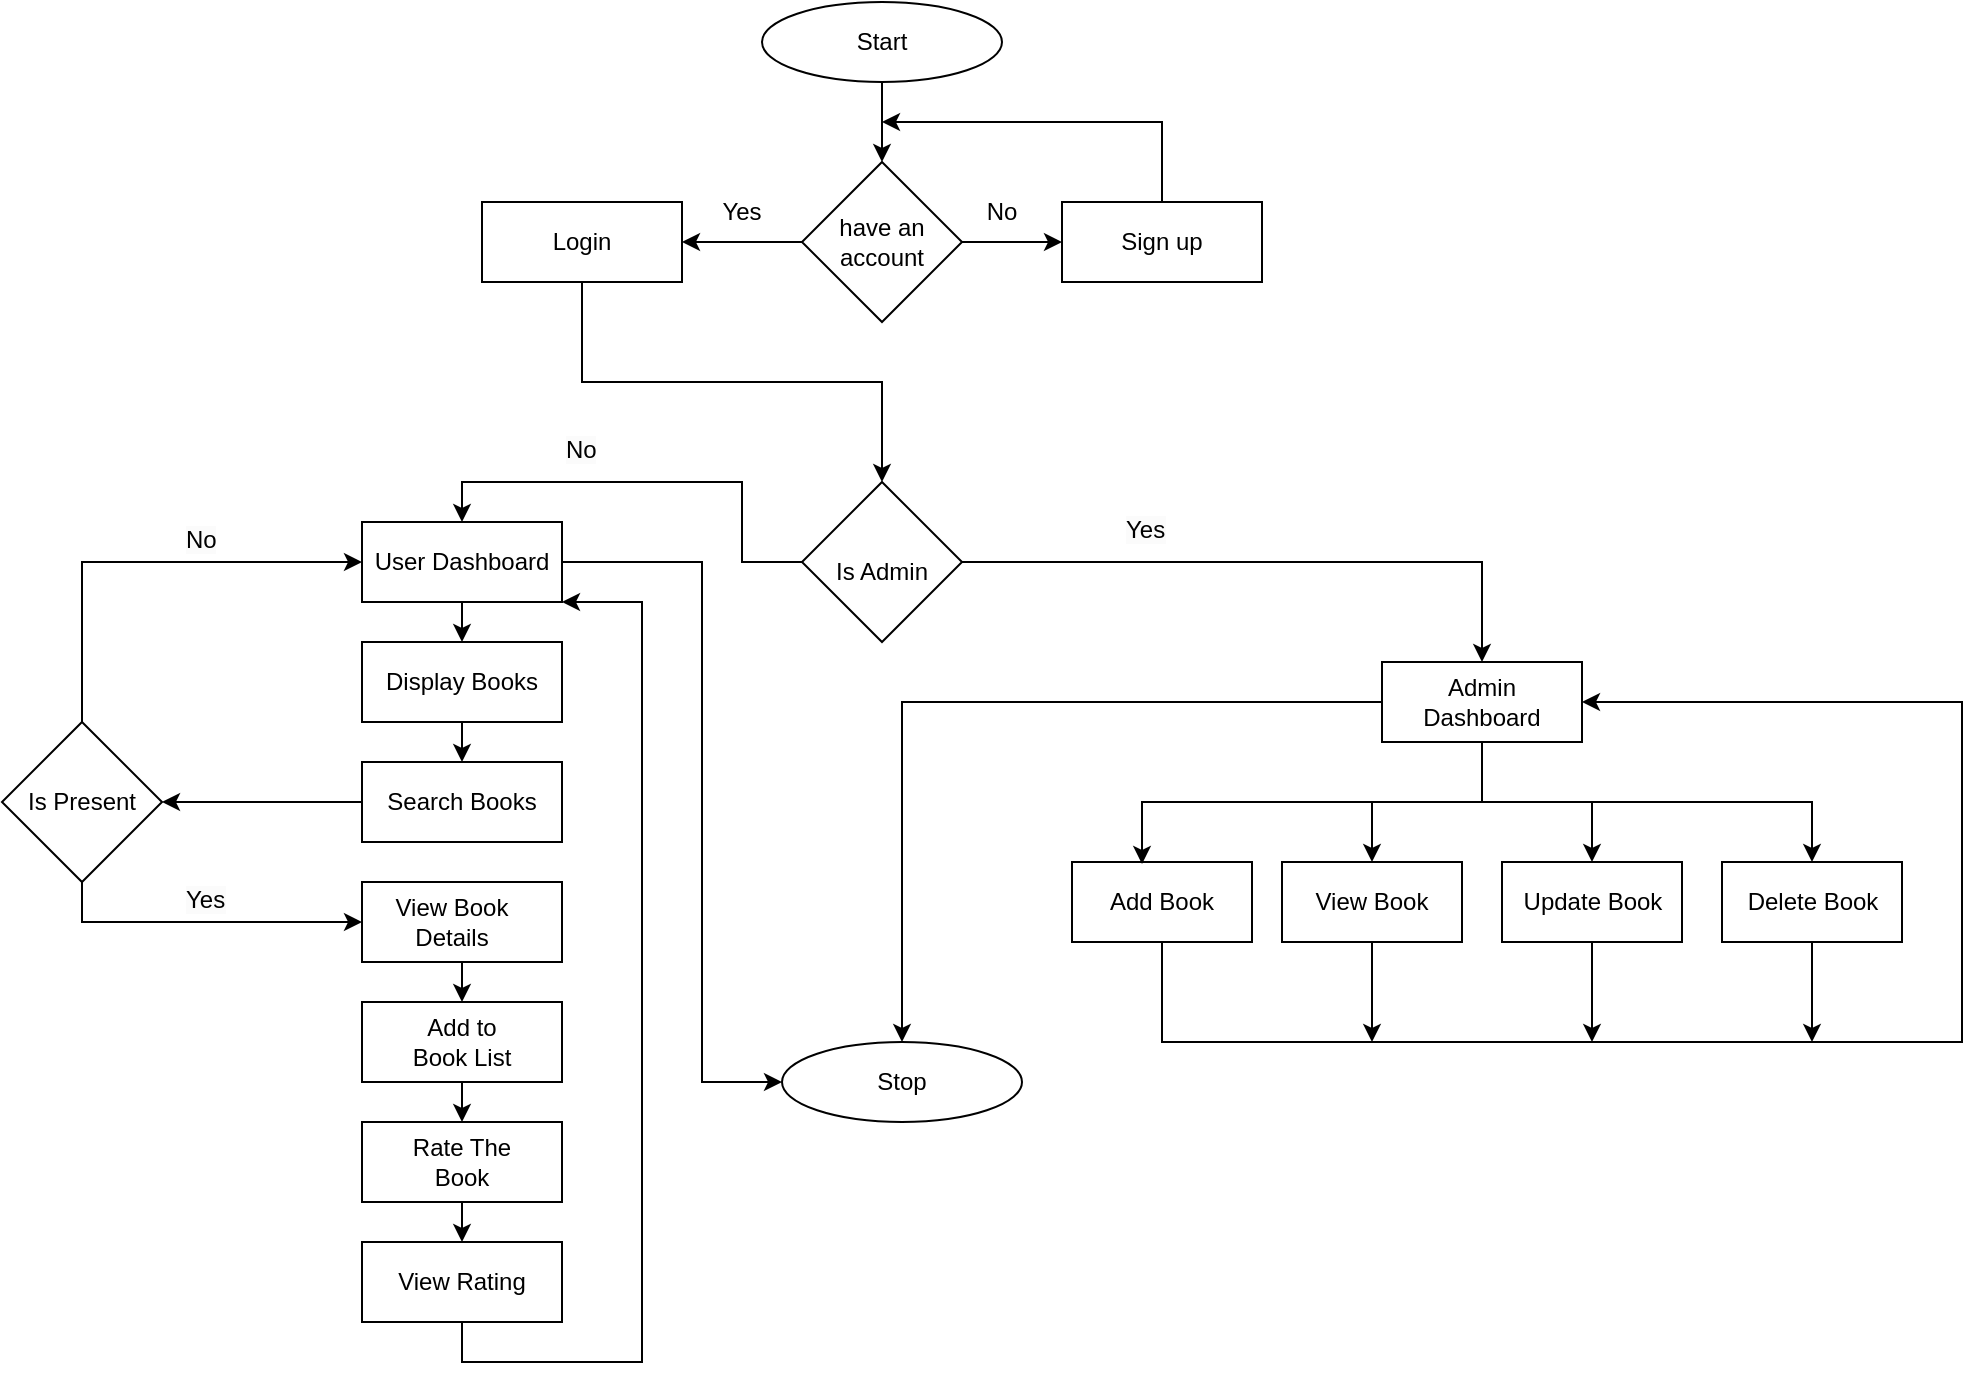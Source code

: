 <mxfile version="21.2.8" type="device">
  <diagram name="Page-1" id="VtnVZbF0wp3mIiXyQhE1">
    <mxGraphModel dx="1630" dy="504" grid="1" gridSize="10" guides="1" tooltips="1" connect="1" arrows="1" fold="1" page="1" pageScale="1" pageWidth="850" pageHeight="1100" math="0" shadow="0">
      <root>
        <mxCell id="0" />
        <mxCell id="1" parent="0" />
        <mxCell id="-2HW6B4zq7lLdNVR5yAn-1" value="" style="ellipse;whiteSpace=wrap;html=1;" vertex="1" parent="1">
          <mxGeometry x="300" y="60" width="120" height="40" as="geometry" />
        </mxCell>
        <mxCell id="-2HW6B4zq7lLdNVR5yAn-2" value="" style="rounded=0;whiteSpace=wrap;html=1;" vertex="1" parent="1">
          <mxGeometry x="160" y="160" width="100" height="40" as="geometry" />
        </mxCell>
        <mxCell id="-2HW6B4zq7lLdNVR5yAn-4" value="" style="rhombus;whiteSpace=wrap;html=1;" vertex="1" parent="1">
          <mxGeometry x="320" y="140" width="80" height="80" as="geometry" />
        </mxCell>
        <mxCell id="-2HW6B4zq7lLdNVR5yAn-5" value="" style="rounded=0;whiteSpace=wrap;html=1;" vertex="1" parent="1">
          <mxGeometry x="450" y="160" width="100" height="40" as="geometry" />
        </mxCell>
        <mxCell id="-2HW6B4zq7lLdNVR5yAn-6" value="" style="rhombus;whiteSpace=wrap;html=1;" vertex="1" parent="1">
          <mxGeometry x="320" y="300" width="80" height="80" as="geometry" />
        </mxCell>
        <mxCell id="-2HW6B4zq7lLdNVR5yAn-7" value="" style="endArrow=classic;html=1;rounded=0;exitX=0.5;exitY=1;exitDx=0;exitDy=0;entryX=0.5;entryY=0;entryDx=0;entryDy=0;" edge="1" parent="1" source="-2HW6B4zq7lLdNVR5yAn-1" target="-2HW6B4zq7lLdNVR5yAn-4">
          <mxGeometry width="50" height="50" relative="1" as="geometry">
            <mxPoint x="390" y="290" as="sourcePoint" />
            <mxPoint x="440" y="240" as="targetPoint" />
          </mxGeometry>
        </mxCell>
        <mxCell id="-2HW6B4zq7lLdNVR5yAn-8" value="" style="endArrow=classic;html=1;rounded=0;exitX=0.5;exitY=0;exitDx=0;exitDy=0;" edge="1" parent="1" source="-2HW6B4zq7lLdNVR5yAn-5">
          <mxGeometry width="50" height="50" relative="1" as="geometry">
            <mxPoint x="390" y="290" as="sourcePoint" />
            <mxPoint x="360" y="120" as="targetPoint" />
            <Array as="points">
              <mxPoint x="500" y="120" />
            </Array>
          </mxGeometry>
        </mxCell>
        <mxCell id="-2HW6B4zq7lLdNVR5yAn-9" value="" style="endArrow=classic;html=1;rounded=0;exitX=0;exitY=0.5;exitDx=0;exitDy=0;" edge="1" parent="1" source="-2HW6B4zq7lLdNVR5yAn-4" target="-2HW6B4zq7lLdNVR5yAn-2">
          <mxGeometry width="50" height="50" relative="1" as="geometry">
            <mxPoint x="390" y="290" as="sourcePoint" />
            <mxPoint x="440" y="240" as="targetPoint" />
          </mxGeometry>
        </mxCell>
        <mxCell id="-2HW6B4zq7lLdNVR5yAn-10" value="" style="endArrow=classic;html=1;rounded=0;entryX=0;entryY=0.5;entryDx=0;entryDy=0;exitX=1;exitY=0.5;exitDx=0;exitDy=0;" edge="1" parent="1" source="-2HW6B4zq7lLdNVR5yAn-4" target="-2HW6B4zq7lLdNVR5yAn-5">
          <mxGeometry width="50" height="50" relative="1" as="geometry">
            <mxPoint x="390" y="290" as="sourcePoint" />
            <mxPoint x="440" y="240" as="targetPoint" />
          </mxGeometry>
        </mxCell>
        <mxCell id="-2HW6B4zq7lLdNVR5yAn-11" value="" style="endArrow=classic;html=1;rounded=0;exitX=0.5;exitY=1;exitDx=0;exitDy=0;entryX=0.5;entryY=0;entryDx=0;entryDy=0;" edge="1" parent="1" source="-2HW6B4zq7lLdNVR5yAn-2" target="-2HW6B4zq7lLdNVR5yAn-6">
          <mxGeometry width="50" height="50" relative="1" as="geometry">
            <mxPoint x="390" y="290" as="sourcePoint" />
            <mxPoint x="440" y="240" as="targetPoint" />
            <Array as="points">
              <mxPoint x="210" y="250" />
              <mxPoint x="360" y="250" />
            </Array>
          </mxGeometry>
        </mxCell>
        <mxCell id="-2HW6B4zq7lLdNVR5yAn-12" value="" style="rounded=0;whiteSpace=wrap;html=1;" vertex="1" parent="1">
          <mxGeometry x="100" y="320" width="100" height="40" as="geometry" />
        </mxCell>
        <mxCell id="-2HW6B4zq7lLdNVR5yAn-13" value="" style="rounded=0;whiteSpace=wrap;html=1;" vertex="1" parent="1">
          <mxGeometry x="100" y="380" width="100" height="40" as="geometry" />
        </mxCell>
        <mxCell id="-2HW6B4zq7lLdNVR5yAn-14" value="" style="rounded=0;whiteSpace=wrap;html=1;" vertex="1" parent="1">
          <mxGeometry x="100" y="440" width="100" height="40" as="geometry" />
        </mxCell>
        <mxCell id="-2HW6B4zq7lLdNVR5yAn-15" value="" style="rounded=0;whiteSpace=wrap;html=1;" vertex="1" parent="1">
          <mxGeometry x="100" y="500" width="100" height="40" as="geometry" />
        </mxCell>
        <mxCell id="-2HW6B4zq7lLdNVR5yAn-16" value="" style="rounded=0;whiteSpace=wrap;html=1;" vertex="1" parent="1">
          <mxGeometry x="100" y="560" width="100" height="40" as="geometry" />
        </mxCell>
        <mxCell id="-2HW6B4zq7lLdNVR5yAn-17" value="" style="rounded=0;whiteSpace=wrap;html=1;" vertex="1" parent="1">
          <mxGeometry x="100" y="620" width="100" height="40" as="geometry" />
        </mxCell>
        <mxCell id="-2HW6B4zq7lLdNVR5yAn-18" value="" style="rhombus;whiteSpace=wrap;html=1;" vertex="1" parent="1">
          <mxGeometry x="-80" y="420" width="80" height="80" as="geometry" />
        </mxCell>
        <mxCell id="-2HW6B4zq7lLdNVR5yAn-19" value="" style="endArrow=classic;html=1;rounded=0;exitX=0.5;exitY=0;exitDx=0;exitDy=0;entryX=0;entryY=0.5;entryDx=0;entryDy=0;" edge="1" parent="1" source="-2HW6B4zq7lLdNVR5yAn-18" target="-2HW6B4zq7lLdNVR5yAn-12">
          <mxGeometry width="50" height="50" relative="1" as="geometry">
            <mxPoint x="140" y="440" as="sourcePoint" />
            <mxPoint x="190" y="390" as="targetPoint" />
            <Array as="points">
              <mxPoint x="-40" y="340" />
            </Array>
          </mxGeometry>
        </mxCell>
        <mxCell id="-2HW6B4zq7lLdNVR5yAn-20" value="" style="endArrow=classic;html=1;rounded=0;exitX=0;exitY=0.5;exitDx=0;exitDy=0;entryX=1;entryY=0.5;entryDx=0;entryDy=0;" edge="1" parent="1" source="-2HW6B4zq7lLdNVR5yAn-14" target="-2HW6B4zq7lLdNVR5yAn-18">
          <mxGeometry width="50" height="50" relative="1" as="geometry">
            <mxPoint x="140" y="440" as="sourcePoint" />
            <mxPoint x="190" y="390" as="targetPoint" />
          </mxGeometry>
        </mxCell>
        <mxCell id="-2HW6B4zq7lLdNVR5yAn-21" value="" style="endArrow=classic;html=1;rounded=0;exitX=0.5;exitY=1;exitDx=0;exitDy=0;entryX=0;entryY=0.5;entryDx=0;entryDy=0;" edge="1" parent="1" source="-2HW6B4zq7lLdNVR5yAn-18" target="-2HW6B4zq7lLdNVR5yAn-15">
          <mxGeometry width="50" height="50" relative="1" as="geometry">
            <mxPoint x="140" y="440" as="sourcePoint" />
            <mxPoint x="190" y="390" as="targetPoint" />
            <Array as="points">
              <mxPoint x="-40" y="520" />
            </Array>
          </mxGeometry>
        </mxCell>
        <mxCell id="-2HW6B4zq7lLdNVR5yAn-22" value="" style="endArrow=classic;html=1;rounded=0;exitX=0.5;exitY=1;exitDx=0;exitDy=0;entryX=0.5;entryY=0;entryDx=0;entryDy=0;" edge="1" parent="1" source="-2HW6B4zq7lLdNVR5yAn-12" target="-2HW6B4zq7lLdNVR5yAn-13">
          <mxGeometry width="50" height="50" relative="1" as="geometry">
            <mxPoint x="140" y="440" as="sourcePoint" />
            <mxPoint x="190" y="390" as="targetPoint" />
          </mxGeometry>
        </mxCell>
        <mxCell id="-2HW6B4zq7lLdNVR5yAn-25" value="" style="endArrow=classic;html=1;rounded=0;exitX=0.5;exitY=1;exitDx=0;exitDy=0;entryX=0.5;entryY=0;entryDx=0;entryDy=0;" edge="1" parent="1" source="-2HW6B4zq7lLdNVR5yAn-15" target="-2HW6B4zq7lLdNVR5yAn-16">
          <mxGeometry width="50" height="50" relative="1" as="geometry">
            <mxPoint x="140" y="440" as="sourcePoint" />
            <mxPoint x="190" y="390" as="targetPoint" />
          </mxGeometry>
        </mxCell>
        <mxCell id="-2HW6B4zq7lLdNVR5yAn-26" value="" style="endArrow=classic;html=1;rounded=0;exitX=0.5;exitY=1;exitDx=0;exitDy=0;entryX=0.5;entryY=0;entryDx=0;entryDy=0;" edge="1" parent="1" source="-2HW6B4zq7lLdNVR5yAn-13" target="-2HW6B4zq7lLdNVR5yAn-14">
          <mxGeometry width="50" height="50" relative="1" as="geometry">
            <mxPoint x="140" y="440" as="sourcePoint" />
            <mxPoint x="190" y="390" as="targetPoint" />
          </mxGeometry>
        </mxCell>
        <mxCell id="-2HW6B4zq7lLdNVR5yAn-27" value="" style="endArrow=classic;html=1;rounded=0;exitX=0.5;exitY=1;exitDx=0;exitDy=0;" edge="1" parent="1" source="-2HW6B4zq7lLdNVR5yAn-16" target="-2HW6B4zq7lLdNVR5yAn-17">
          <mxGeometry width="50" height="50" relative="1" as="geometry">
            <mxPoint x="160" y="530" as="sourcePoint" />
            <mxPoint x="210" y="480" as="targetPoint" />
          </mxGeometry>
        </mxCell>
        <mxCell id="-2HW6B4zq7lLdNVR5yAn-28" value="" style="endArrow=classic;html=1;rounded=0;entryX=1;entryY=1;entryDx=0;entryDy=0;exitX=0.5;exitY=1;exitDx=0;exitDy=0;" edge="1" parent="1" source="-2HW6B4zq7lLdNVR5yAn-73" target="-2HW6B4zq7lLdNVR5yAn-12">
          <mxGeometry width="50" height="50" relative="1" as="geometry">
            <mxPoint x="200" y="730" as="sourcePoint" />
            <mxPoint x="210" y="480" as="targetPoint" />
            <Array as="points">
              <mxPoint x="150" y="740" />
              <mxPoint x="240" y="740" />
              <mxPoint x="240" y="680" />
              <mxPoint x="240" y="360" />
            </Array>
          </mxGeometry>
        </mxCell>
        <mxCell id="-2HW6B4zq7lLdNVR5yAn-29" value="" style="endArrow=classic;html=1;rounded=0;exitX=0;exitY=0.5;exitDx=0;exitDy=0;entryX=0.5;entryY=0;entryDx=0;entryDy=0;" edge="1" parent="1" source="-2HW6B4zq7lLdNVR5yAn-6" target="-2HW6B4zq7lLdNVR5yAn-12">
          <mxGeometry width="50" height="50" relative="1" as="geometry">
            <mxPoint x="160" y="530" as="sourcePoint" />
            <mxPoint x="210" y="480" as="targetPoint" />
            <Array as="points">
              <mxPoint x="290" y="340" />
              <mxPoint x="290" y="300" />
              <mxPoint x="150" y="300" />
            </Array>
          </mxGeometry>
        </mxCell>
        <mxCell id="-2HW6B4zq7lLdNVR5yAn-30" value="" style="rounded=0;whiteSpace=wrap;html=1;" vertex="1" parent="1">
          <mxGeometry x="610" y="390" width="100" height="40" as="geometry" />
        </mxCell>
        <mxCell id="-2HW6B4zq7lLdNVR5yAn-31" value="" style="rounded=0;whiteSpace=wrap;html=1;" vertex="1" parent="1">
          <mxGeometry x="455" y="490" width="90" height="40" as="geometry" />
        </mxCell>
        <mxCell id="-2HW6B4zq7lLdNVR5yAn-32" value="" style="rounded=0;whiteSpace=wrap;html=1;" vertex="1" parent="1">
          <mxGeometry x="560" y="490" width="90" height="40" as="geometry" />
        </mxCell>
        <mxCell id="-2HW6B4zq7lLdNVR5yAn-33" value="" style="rounded=0;whiteSpace=wrap;html=1;" vertex="1" parent="1">
          <mxGeometry x="670" y="490" width="90" height="40" as="geometry" />
        </mxCell>
        <mxCell id="-2HW6B4zq7lLdNVR5yAn-34" value="" style="rounded=0;whiteSpace=wrap;html=1;" vertex="1" parent="1">
          <mxGeometry x="780" y="490" width="90" height="40" as="geometry" />
        </mxCell>
        <mxCell id="-2HW6B4zq7lLdNVR5yAn-35" value="" style="ellipse;whiteSpace=wrap;html=1;" vertex="1" parent="1">
          <mxGeometry x="310" y="580" width="120" height="40" as="geometry" />
        </mxCell>
        <mxCell id="-2HW6B4zq7lLdNVR5yAn-36" value="" style="endArrow=classic;html=1;rounded=0;exitX=1;exitY=0.5;exitDx=0;exitDy=0;entryX=0;entryY=0.5;entryDx=0;entryDy=0;" edge="1" parent="1" source="-2HW6B4zq7lLdNVR5yAn-12" target="-2HW6B4zq7lLdNVR5yAn-35">
          <mxGeometry width="50" height="50" relative="1" as="geometry">
            <mxPoint x="520" y="460" as="sourcePoint" />
            <mxPoint x="570" y="410" as="targetPoint" />
            <Array as="points">
              <mxPoint x="270" y="340" />
              <mxPoint x="270" y="600" />
            </Array>
          </mxGeometry>
        </mxCell>
        <mxCell id="-2HW6B4zq7lLdNVR5yAn-39" value="" style="endArrow=classic;html=1;rounded=0;exitX=1;exitY=0.5;exitDx=0;exitDy=0;entryX=0.5;entryY=0;entryDx=0;entryDy=0;" edge="1" parent="1" source="-2HW6B4zq7lLdNVR5yAn-6" target="-2HW6B4zq7lLdNVR5yAn-30">
          <mxGeometry width="50" height="50" relative="1" as="geometry">
            <mxPoint x="520" y="460" as="sourcePoint" />
            <mxPoint x="570" y="410" as="targetPoint" />
            <Array as="points">
              <mxPoint x="660" y="340" />
            </Array>
          </mxGeometry>
        </mxCell>
        <mxCell id="-2HW6B4zq7lLdNVR5yAn-40" value="" style="endArrow=classic;html=1;rounded=0;exitX=0;exitY=0.5;exitDx=0;exitDy=0;entryX=0.5;entryY=0;entryDx=0;entryDy=0;" edge="1" parent="1" source="-2HW6B4zq7lLdNVR5yAn-30" target="-2HW6B4zq7lLdNVR5yAn-35">
          <mxGeometry width="50" height="50" relative="1" as="geometry">
            <mxPoint x="520" y="460" as="sourcePoint" />
            <mxPoint x="570" y="410" as="targetPoint" />
            <Array as="points">
              <mxPoint x="370" y="410" />
            </Array>
          </mxGeometry>
        </mxCell>
        <mxCell id="-2HW6B4zq7lLdNVR5yAn-41" value="" style="endArrow=classic;html=1;rounded=0;exitX=0.5;exitY=1;exitDx=0;exitDy=0;entryX=1;entryY=0.5;entryDx=0;entryDy=0;" edge="1" parent="1" source="-2HW6B4zq7lLdNVR5yAn-31" target="-2HW6B4zq7lLdNVR5yAn-30">
          <mxGeometry width="50" height="50" relative="1" as="geometry">
            <mxPoint x="520" y="460" as="sourcePoint" />
            <mxPoint x="570" y="410" as="targetPoint" />
            <Array as="points">
              <mxPoint x="500" y="580" />
              <mxPoint x="900" y="580" />
              <mxPoint x="900" y="410" />
            </Array>
          </mxGeometry>
        </mxCell>
        <mxCell id="-2HW6B4zq7lLdNVR5yAn-42" value="" style="endArrow=classic;startArrow=classic;html=1;rounded=0;exitX=0.389;exitY=0.025;exitDx=0;exitDy=0;exitPerimeter=0;entryX=0.5;entryY=0;entryDx=0;entryDy=0;" edge="1" parent="1" source="-2HW6B4zq7lLdNVR5yAn-31" target="-2HW6B4zq7lLdNVR5yAn-34">
          <mxGeometry width="50" height="50" relative="1" as="geometry">
            <mxPoint x="520" y="460" as="sourcePoint" />
            <mxPoint x="800" y="460" as="targetPoint" />
            <Array as="points">
              <mxPoint x="490" y="460" />
              <mxPoint x="825" y="460" />
            </Array>
          </mxGeometry>
        </mxCell>
        <mxCell id="-2HW6B4zq7lLdNVR5yAn-43" value="" style="endArrow=none;html=1;rounded=0;entryX=0.5;entryY=1;entryDx=0;entryDy=0;" edge="1" parent="1" target="-2HW6B4zq7lLdNVR5yAn-30">
          <mxGeometry width="50" height="50" relative="1" as="geometry">
            <mxPoint x="660" y="460" as="sourcePoint" />
            <mxPoint x="570" y="410" as="targetPoint" />
          </mxGeometry>
        </mxCell>
        <mxCell id="-2HW6B4zq7lLdNVR5yAn-44" value="" style="endArrow=classic;html=1;rounded=0;entryX=0.5;entryY=0;entryDx=0;entryDy=0;" edge="1" parent="1" target="-2HW6B4zq7lLdNVR5yAn-32">
          <mxGeometry width="50" height="50" relative="1" as="geometry">
            <mxPoint x="605" y="460" as="sourcePoint" />
            <mxPoint x="570" y="410" as="targetPoint" />
          </mxGeometry>
        </mxCell>
        <mxCell id="-2HW6B4zq7lLdNVR5yAn-45" value="" style="endArrow=classic;html=1;rounded=0;entryX=0.5;entryY=0;entryDx=0;entryDy=0;" edge="1" parent="1" target="-2HW6B4zq7lLdNVR5yAn-33">
          <mxGeometry width="50" height="50" relative="1" as="geometry">
            <mxPoint x="715" y="460" as="sourcePoint" />
            <mxPoint x="570" y="410" as="targetPoint" />
          </mxGeometry>
        </mxCell>
        <mxCell id="-2HW6B4zq7lLdNVR5yAn-46" value="Start" style="text;html=1;strokeColor=none;fillColor=none;align=center;verticalAlign=middle;whiteSpace=wrap;rounded=0;" vertex="1" parent="1">
          <mxGeometry x="330" y="65" width="60" height="30" as="geometry" />
        </mxCell>
        <mxCell id="-2HW6B4zq7lLdNVR5yAn-47" value="Login" style="text;html=1;strokeColor=none;fillColor=none;align=center;verticalAlign=middle;whiteSpace=wrap;rounded=0;" vertex="1" parent="1">
          <mxGeometry x="180" y="165" width="60" height="30" as="geometry" />
        </mxCell>
        <mxCell id="-2HW6B4zq7lLdNVR5yAn-48" value="have an account" style="text;html=1;strokeColor=none;fillColor=none;align=center;verticalAlign=middle;whiteSpace=wrap;rounded=0;" vertex="1" parent="1">
          <mxGeometry x="330" y="165" width="60" height="30" as="geometry" />
        </mxCell>
        <mxCell id="-2HW6B4zq7lLdNVR5yAn-50" value="Sign up" style="text;html=1;strokeColor=none;fillColor=none;align=center;verticalAlign=middle;whiteSpace=wrap;rounded=0;" vertex="1" parent="1">
          <mxGeometry x="470" y="165" width="60" height="30" as="geometry" />
        </mxCell>
        <mxCell id="-2HW6B4zq7lLdNVR5yAn-51" value="Yes" style="text;html=1;strokeColor=none;fillColor=none;align=center;verticalAlign=middle;whiteSpace=wrap;rounded=0;" vertex="1" parent="1">
          <mxGeometry x="260" y="150" width="60" height="30" as="geometry" />
        </mxCell>
        <mxCell id="-2HW6B4zq7lLdNVR5yAn-52" value="No" style="text;html=1;strokeColor=none;fillColor=none;align=center;verticalAlign=middle;whiteSpace=wrap;rounded=0;" vertex="1" parent="1">
          <mxGeometry x="390" y="150" width="60" height="30" as="geometry" />
        </mxCell>
        <mxCell id="-2HW6B4zq7lLdNVR5yAn-53" value="Is Admin" style="text;html=1;strokeColor=none;fillColor=none;align=center;verticalAlign=middle;whiteSpace=wrap;rounded=0;" vertex="1" parent="1">
          <mxGeometry x="330" y="330" width="60" height="30" as="geometry" />
        </mxCell>
        <mxCell id="-2HW6B4zq7lLdNVR5yAn-54" value="&lt;span style=&quot;color: rgb(0, 0, 0); font-family: Helvetica; font-size: 12px; font-style: normal; font-variant-ligatures: normal; font-variant-caps: normal; font-weight: 400; letter-spacing: normal; orphans: 2; text-align: center; text-indent: 0px; text-transform: none; widows: 2; word-spacing: 0px; -webkit-text-stroke-width: 0px; background-color: rgb(251, 251, 251); text-decoration-thickness: initial; text-decoration-style: initial; text-decoration-color: initial; float: none; display: inline !important;&quot;&gt;Yes&lt;/span&gt;" style="text;whiteSpace=wrap;html=1;" vertex="1" parent="1">
          <mxGeometry x="480" y="310" width="50" height="40" as="geometry" />
        </mxCell>
        <mxCell id="-2HW6B4zq7lLdNVR5yAn-55" value="&lt;span style=&quot;color: rgb(0, 0, 0); font-family: Helvetica; font-size: 12px; font-style: normal; font-variant-ligatures: normal; font-variant-caps: normal; font-weight: 400; letter-spacing: normal; orphans: 2; text-align: center; text-indent: 0px; text-transform: none; widows: 2; word-spacing: 0px; -webkit-text-stroke-width: 0px; background-color: rgb(251, 251, 251); text-decoration-thickness: initial; text-decoration-style: initial; text-decoration-color: initial; float: none; display: inline !important;&quot;&gt;No&lt;/span&gt;" style="text;whiteSpace=wrap;html=1;" vertex="1" parent="1">
          <mxGeometry x="200" y="270" width="50" height="40" as="geometry" />
        </mxCell>
        <mxCell id="-2HW6B4zq7lLdNVR5yAn-56" value="User Dashboard" style="text;html=1;strokeColor=none;fillColor=none;align=center;verticalAlign=middle;whiteSpace=wrap;rounded=0;" vertex="1" parent="1">
          <mxGeometry x="95" y="325" width="110" height="30" as="geometry" />
        </mxCell>
        <mxCell id="-2HW6B4zq7lLdNVR5yAn-57" value="Display Books" style="text;html=1;strokeColor=none;fillColor=none;align=center;verticalAlign=middle;whiteSpace=wrap;rounded=0;" vertex="1" parent="1">
          <mxGeometry x="110" y="385" width="80" height="30" as="geometry" />
        </mxCell>
        <mxCell id="-2HW6B4zq7lLdNVR5yAn-58" value="Search Books" style="text;html=1;strokeColor=none;fillColor=none;align=center;verticalAlign=middle;whiteSpace=wrap;rounded=0;" vertex="1" parent="1">
          <mxGeometry x="100" y="445" width="100" height="30" as="geometry" />
        </mxCell>
        <mxCell id="-2HW6B4zq7lLdNVR5yAn-60" value="View Book Details" style="text;html=1;strokeColor=none;fillColor=none;align=center;verticalAlign=middle;whiteSpace=wrap;rounded=0;" vertex="1" parent="1">
          <mxGeometry x="110" y="505" width="70" height="30" as="geometry" />
        </mxCell>
        <mxCell id="-2HW6B4zq7lLdNVR5yAn-61" value="Add to Book List" style="text;html=1;strokeColor=none;fillColor=none;align=center;verticalAlign=middle;whiteSpace=wrap;rounded=0;" vertex="1" parent="1">
          <mxGeometry x="120" y="565" width="60" height="30" as="geometry" />
        </mxCell>
        <mxCell id="-2HW6B4zq7lLdNVR5yAn-62" value="Rate The Book" style="text;html=1;strokeColor=none;fillColor=none;align=center;verticalAlign=middle;whiteSpace=wrap;rounded=0;" vertex="1" parent="1">
          <mxGeometry x="120" y="625" width="60" height="30" as="geometry" />
        </mxCell>
        <mxCell id="-2HW6B4zq7lLdNVR5yAn-63" value="Stop" style="text;html=1;strokeColor=none;fillColor=none;align=center;verticalAlign=middle;whiteSpace=wrap;rounded=0;" vertex="1" parent="1">
          <mxGeometry x="340" y="585" width="60" height="30" as="geometry" />
        </mxCell>
        <mxCell id="-2HW6B4zq7lLdNVR5yAn-64" value="Is Present" style="text;html=1;strokeColor=none;fillColor=none;align=center;verticalAlign=middle;whiteSpace=wrap;rounded=0;" vertex="1" parent="1">
          <mxGeometry x="-70" y="445" width="60" height="30" as="geometry" />
        </mxCell>
        <mxCell id="-2HW6B4zq7lLdNVR5yAn-65" value="Admin Dashboard" style="text;html=1;strokeColor=none;fillColor=none;align=center;verticalAlign=middle;whiteSpace=wrap;rounded=0;" vertex="1" parent="1">
          <mxGeometry x="630" y="395" width="60" height="30" as="geometry" />
        </mxCell>
        <mxCell id="-2HW6B4zq7lLdNVR5yAn-66" value="Add Book" style="text;html=1;strokeColor=none;fillColor=none;align=center;verticalAlign=middle;whiteSpace=wrap;rounded=0;" vertex="1" parent="1">
          <mxGeometry x="470" y="495" width="60" height="30" as="geometry" />
        </mxCell>
        <mxCell id="-2HW6B4zq7lLdNVR5yAn-67" value="View Book" style="text;html=1;strokeColor=none;fillColor=none;align=center;verticalAlign=middle;whiteSpace=wrap;rounded=0;" vertex="1" parent="1">
          <mxGeometry x="575" y="495" width="60" height="30" as="geometry" />
        </mxCell>
        <mxCell id="-2HW6B4zq7lLdNVR5yAn-68" value="Update Book" style="text;html=1;strokeColor=none;fillColor=none;align=center;verticalAlign=middle;whiteSpace=wrap;rounded=0;" vertex="1" parent="1">
          <mxGeometry x="677.5" y="495" width="75" height="30" as="geometry" />
        </mxCell>
        <mxCell id="-2HW6B4zq7lLdNVR5yAn-70" value="Delete Book" style="text;html=1;strokeColor=none;fillColor=none;align=center;verticalAlign=middle;whiteSpace=wrap;rounded=0;" vertex="1" parent="1">
          <mxGeometry x="782.5" y="495" width="85" height="30" as="geometry" />
        </mxCell>
        <mxCell id="-2HW6B4zq7lLdNVR5yAn-71" value="&lt;span style=&quot;color: rgb(0, 0, 0); font-family: Helvetica; font-size: 12px; font-style: normal; font-variant-ligatures: normal; font-variant-caps: normal; font-weight: 400; letter-spacing: normal; orphans: 2; text-align: center; text-indent: 0px; text-transform: none; widows: 2; word-spacing: 0px; -webkit-text-stroke-width: 0px; background-color: rgb(251, 251, 251); text-decoration-thickness: initial; text-decoration-style: initial; text-decoration-color: initial; float: none; display: inline !important;&quot;&gt;No&lt;/span&gt;" style="text;whiteSpace=wrap;html=1;" vertex="1" parent="1">
          <mxGeometry x="10" y="315" width="50" height="40" as="geometry" />
        </mxCell>
        <mxCell id="-2HW6B4zq7lLdNVR5yAn-72" value="&lt;span style=&quot;color: rgb(0, 0, 0); font-family: Helvetica; font-size: 12px; font-style: normal; font-variant-ligatures: normal; font-variant-caps: normal; font-weight: 400; letter-spacing: normal; orphans: 2; text-align: center; text-indent: 0px; text-transform: none; widows: 2; word-spacing: 0px; -webkit-text-stroke-width: 0px; background-color: rgb(251, 251, 251); text-decoration-thickness: initial; text-decoration-style: initial; text-decoration-color: initial; float: none; display: inline !important;&quot;&gt;Yes&lt;/span&gt;" style="text;whiteSpace=wrap;html=1;" vertex="1" parent="1">
          <mxGeometry x="10" y="495" width="50" height="40" as="geometry" />
        </mxCell>
        <mxCell id="-2HW6B4zq7lLdNVR5yAn-73" value="" style="rounded=0;whiteSpace=wrap;html=1;" vertex="1" parent="1">
          <mxGeometry x="100" y="680" width="100" height="40" as="geometry" />
        </mxCell>
        <mxCell id="-2HW6B4zq7lLdNVR5yAn-74" value="View Rating" style="text;html=1;strokeColor=none;fillColor=none;align=center;verticalAlign=middle;whiteSpace=wrap;rounded=0;" vertex="1" parent="1">
          <mxGeometry x="110" y="685" width="80" height="30" as="geometry" />
        </mxCell>
        <mxCell id="-2HW6B4zq7lLdNVR5yAn-78" value="" style="endArrow=classic;html=1;rounded=0;entryX=0.5;entryY=0;entryDx=0;entryDy=0;exitX=0.5;exitY=1;exitDx=0;exitDy=0;" edge="1" parent="1" source="-2HW6B4zq7lLdNVR5yAn-17" target="-2HW6B4zq7lLdNVR5yAn-73">
          <mxGeometry width="50" height="50" relative="1" as="geometry">
            <mxPoint x="160" y="630" as="sourcePoint" />
            <mxPoint x="210" y="580" as="targetPoint" />
          </mxGeometry>
        </mxCell>
        <mxCell id="-2HW6B4zq7lLdNVR5yAn-79" value="" style="endArrow=classic;html=1;rounded=0;exitX=0.5;exitY=1;exitDx=0;exitDy=0;" edge="1" parent="1" source="-2HW6B4zq7lLdNVR5yAn-32">
          <mxGeometry width="50" height="50" relative="1" as="geometry">
            <mxPoint x="520" y="640" as="sourcePoint" />
            <mxPoint x="605" y="580" as="targetPoint" />
          </mxGeometry>
        </mxCell>
        <mxCell id="-2HW6B4zq7lLdNVR5yAn-80" value="" style="endArrow=classic;html=1;rounded=0;exitX=0.5;exitY=1;exitDx=0;exitDy=0;" edge="1" parent="1" source="-2HW6B4zq7lLdNVR5yAn-33">
          <mxGeometry width="50" height="50" relative="1" as="geometry">
            <mxPoint x="520" y="640" as="sourcePoint" />
            <mxPoint x="715" y="580" as="targetPoint" />
          </mxGeometry>
        </mxCell>
        <mxCell id="-2HW6B4zq7lLdNVR5yAn-81" value="" style="endArrow=classic;html=1;rounded=0;exitX=0.5;exitY=1;exitDx=0;exitDy=0;" edge="1" parent="1" source="-2HW6B4zq7lLdNVR5yAn-34">
          <mxGeometry width="50" height="50" relative="1" as="geometry">
            <mxPoint x="520" y="640" as="sourcePoint" />
            <mxPoint x="825" y="580" as="targetPoint" />
          </mxGeometry>
        </mxCell>
      </root>
    </mxGraphModel>
  </diagram>
</mxfile>

